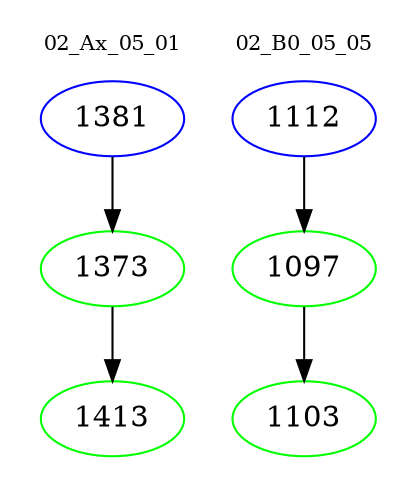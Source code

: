 digraph{
subgraph cluster_0 {
color = white
label = "02_Ax_05_01";
fontsize=10;
T0_1381 [label="1381", color="blue"]
T0_1381 -> T0_1373 [color="black"]
T0_1373 [label="1373", color="green"]
T0_1373 -> T0_1413 [color="black"]
T0_1413 [label="1413", color="green"]
}
subgraph cluster_1 {
color = white
label = "02_B0_05_05";
fontsize=10;
T1_1112 [label="1112", color="blue"]
T1_1112 -> T1_1097 [color="black"]
T1_1097 [label="1097", color="green"]
T1_1097 -> T1_1103 [color="black"]
T1_1103 [label="1103", color="green"]
}
}
